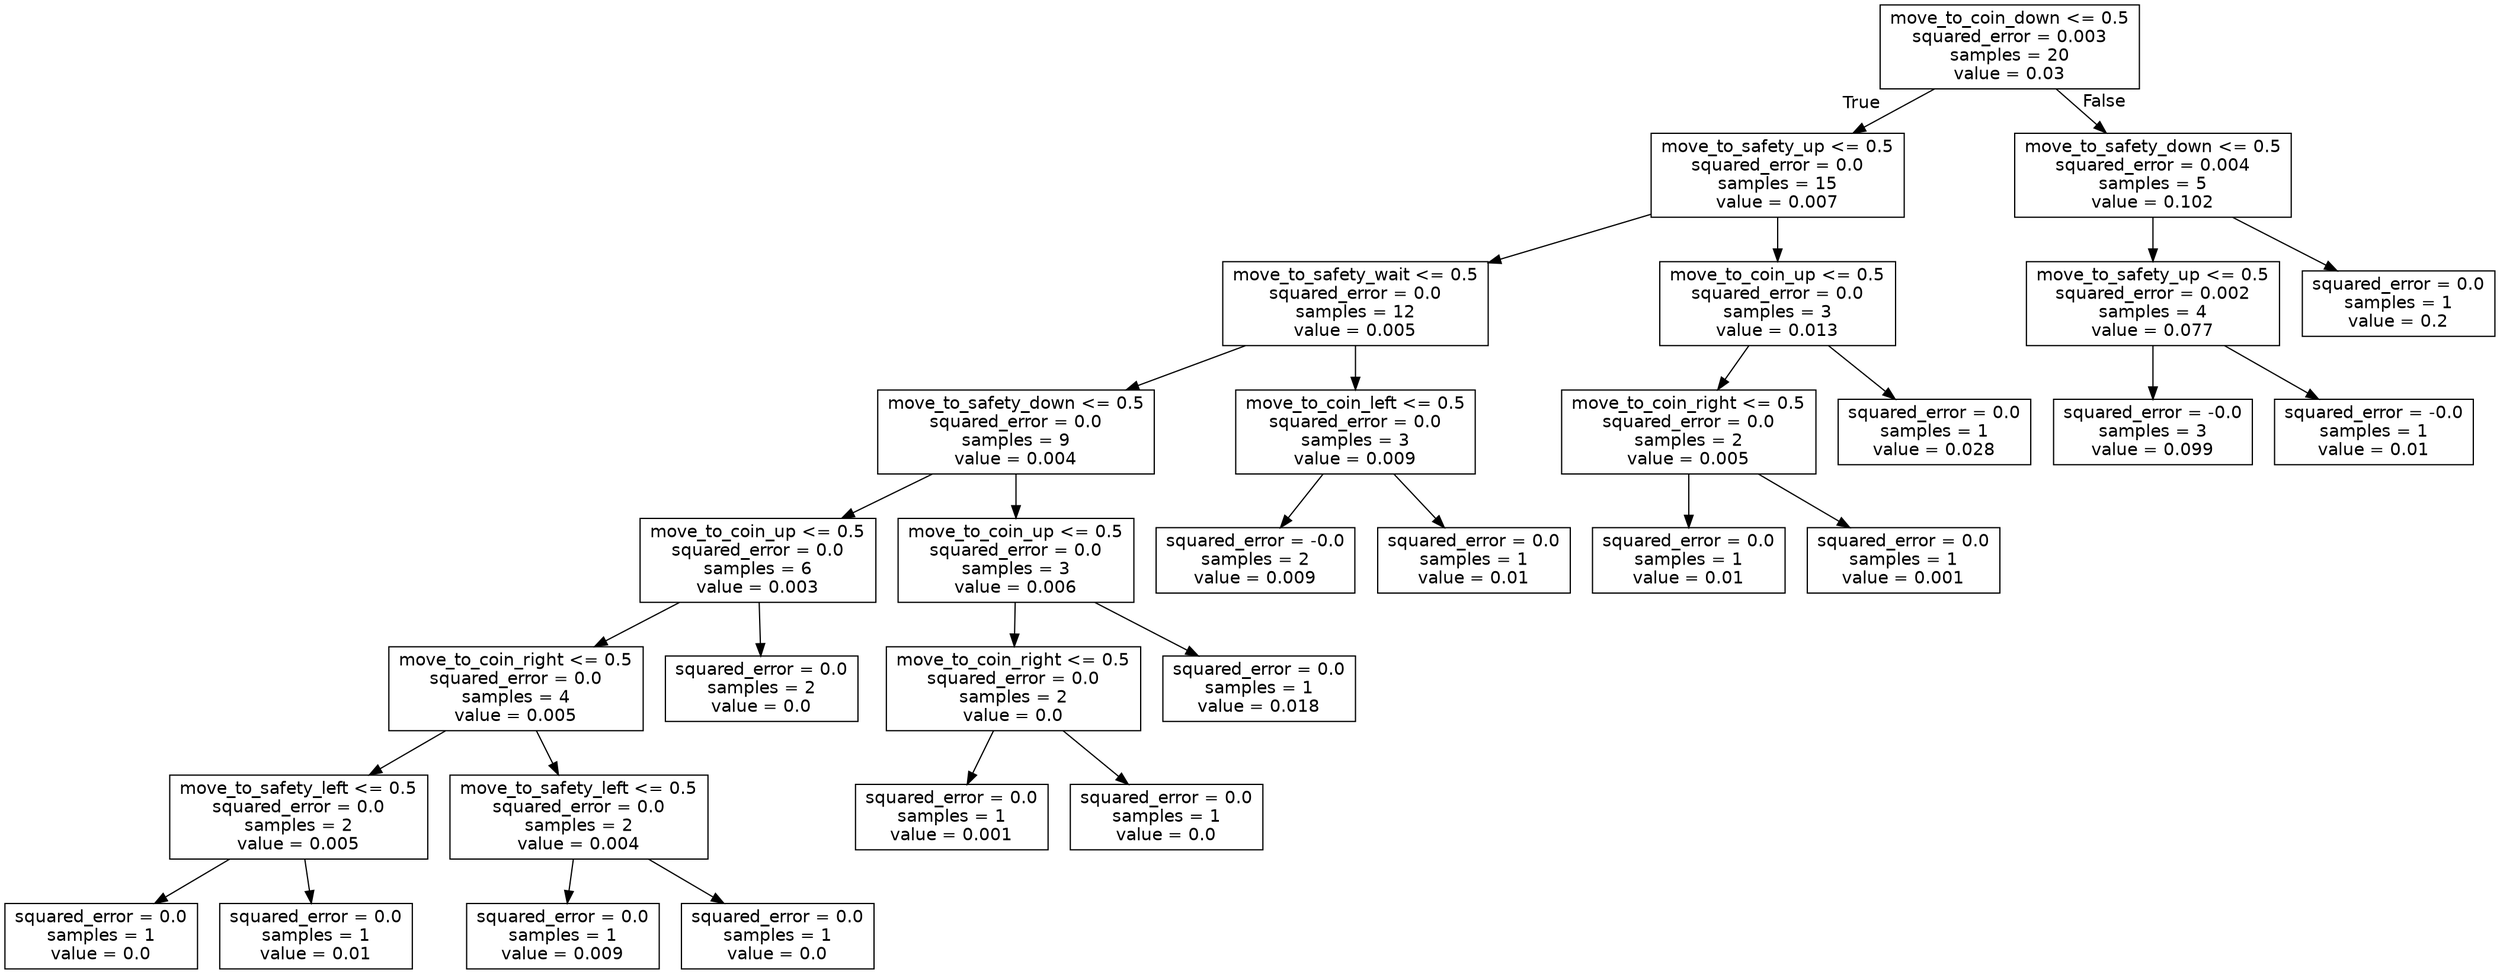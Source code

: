 digraph Tree {
node [shape=box, fontname="helvetica"] ;
edge [fontname="helvetica"] ;
0 [label="move_to_coin_down <= 0.5\nsquared_error = 0.003\nsamples = 20\nvalue = 0.03"] ;
1 [label="move_to_safety_up <= 0.5\nsquared_error = 0.0\nsamples = 15\nvalue = 0.007"] ;
0 -> 1 [labeldistance=2.5, labelangle=45, headlabel="True"] ;
2 [label="move_to_safety_wait <= 0.5\nsquared_error = 0.0\nsamples = 12\nvalue = 0.005"] ;
1 -> 2 ;
3 [label="move_to_safety_down <= 0.5\nsquared_error = 0.0\nsamples = 9\nvalue = 0.004"] ;
2 -> 3 ;
4 [label="move_to_coin_up <= 0.5\nsquared_error = 0.0\nsamples = 6\nvalue = 0.003"] ;
3 -> 4 ;
5 [label="move_to_coin_right <= 0.5\nsquared_error = 0.0\nsamples = 4\nvalue = 0.005"] ;
4 -> 5 ;
6 [label="move_to_safety_left <= 0.5\nsquared_error = 0.0\nsamples = 2\nvalue = 0.005"] ;
5 -> 6 ;
7 [label="squared_error = 0.0\nsamples = 1\nvalue = 0.0"] ;
6 -> 7 ;
8 [label="squared_error = 0.0\nsamples = 1\nvalue = 0.01"] ;
6 -> 8 ;
9 [label="move_to_safety_left <= 0.5\nsquared_error = 0.0\nsamples = 2\nvalue = 0.004"] ;
5 -> 9 ;
10 [label="squared_error = 0.0\nsamples = 1\nvalue = 0.009"] ;
9 -> 10 ;
11 [label="squared_error = 0.0\nsamples = 1\nvalue = 0.0"] ;
9 -> 11 ;
12 [label="squared_error = 0.0\nsamples = 2\nvalue = 0.0"] ;
4 -> 12 ;
13 [label="move_to_coin_up <= 0.5\nsquared_error = 0.0\nsamples = 3\nvalue = 0.006"] ;
3 -> 13 ;
14 [label="move_to_coin_right <= 0.5\nsquared_error = 0.0\nsamples = 2\nvalue = 0.0"] ;
13 -> 14 ;
15 [label="squared_error = 0.0\nsamples = 1\nvalue = 0.001"] ;
14 -> 15 ;
16 [label="squared_error = 0.0\nsamples = 1\nvalue = 0.0"] ;
14 -> 16 ;
17 [label="squared_error = 0.0\nsamples = 1\nvalue = 0.018"] ;
13 -> 17 ;
18 [label="move_to_coin_left <= 0.5\nsquared_error = 0.0\nsamples = 3\nvalue = 0.009"] ;
2 -> 18 ;
19 [label="squared_error = -0.0\nsamples = 2\nvalue = 0.009"] ;
18 -> 19 ;
20 [label="squared_error = 0.0\nsamples = 1\nvalue = 0.01"] ;
18 -> 20 ;
21 [label="move_to_coin_up <= 0.5\nsquared_error = 0.0\nsamples = 3\nvalue = 0.013"] ;
1 -> 21 ;
22 [label="move_to_coin_right <= 0.5\nsquared_error = 0.0\nsamples = 2\nvalue = 0.005"] ;
21 -> 22 ;
23 [label="squared_error = 0.0\nsamples = 1\nvalue = 0.01"] ;
22 -> 23 ;
24 [label="squared_error = 0.0\nsamples = 1\nvalue = 0.001"] ;
22 -> 24 ;
25 [label="squared_error = 0.0\nsamples = 1\nvalue = 0.028"] ;
21 -> 25 ;
26 [label="move_to_safety_down <= 0.5\nsquared_error = 0.004\nsamples = 5\nvalue = 0.102"] ;
0 -> 26 [labeldistance=2.5, labelangle=-45, headlabel="False"] ;
27 [label="move_to_safety_up <= 0.5\nsquared_error = 0.002\nsamples = 4\nvalue = 0.077"] ;
26 -> 27 ;
28 [label="squared_error = -0.0\nsamples = 3\nvalue = 0.099"] ;
27 -> 28 ;
29 [label="squared_error = -0.0\nsamples = 1\nvalue = 0.01"] ;
27 -> 29 ;
30 [label="squared_error = 0.0\nsamples = 1\nvalue = 0.2"] ;
26 -> 30 ;
}
